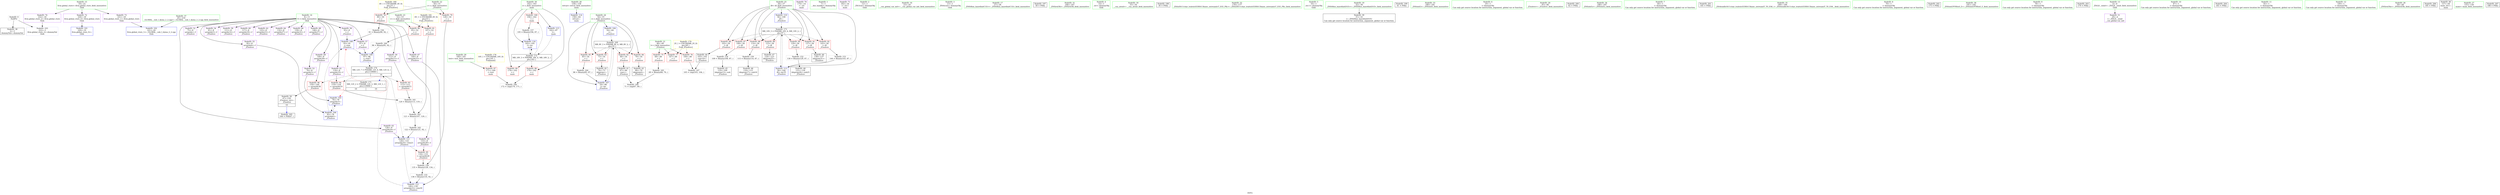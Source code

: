digraph "SVFG" {
	label="SVFG";

	Node0x5646b403aac0 [shape=record,color=grey,label="{NodeID: 0\nNullPtr}"];
	Node0x5646b403aac0 -> Node0x5646b404f560[style=solid];
	Node0x5646b403aac0 -> Node0x5646b40503f0[style=solid];
	Node0x5646b40606f0 [shape=record,color=yellow,style=double,label="{NodeID: 180\n4V_1 = ENCHI(MR_4V_0)\npts\{51 \}\nFun[_Z5solvev]}"];
	Node0x5646b40606f0 -> Node0x5646b40526f0[style=dashed];
	Node0x5646b40606f0 -> Node0x5646b40527c0[style=dashed];
	Node0x5646b404feb0 [shape=record,color=red,label="{NodeID: 97\n171\<--160\n\<--test\nmain\n}"];
	Node0x5646b404feb0 -> Node0x5646b4058640[style=solid];
	Node0x5646b404dee0 [shape=record,color=green,label="{NodeID: 14\n8\<--11\nf\<--f_field_insensitive\nGlob }"];
	Node0x5646b404dee0 -> Node0x5646b4051140[style=solid];
	Node0x5646b404dee0 -> Node0x5646b4051210[style=solid];
	Node0x5646b404dee0 -> Node0x5646b40512e0[style=solid];
	Node0x5646b404dee0 -> Node0x5646b40513b0[style=solid];
	Node0x5646b404dee0 -> Node0x5646b4051480[style=solid];
	Node0x5646b404dee0 -> Node0x5646b4051550[style=solid];
	Node0x5646b404dee0 -> Node0x5646b4051620[style=solid];
	Node0x5646b404dee0 -> Node0x5646b40516f0[style=solid];
	Node0x5646b404dee0 -> Node0x5646b40517c0[style=solid];
	Node0x5646b404dee0 -> Node0x5646b4051890[style=solid];
	Node0x5646b404dee0 -> Node0x5646b4051960[style=solid];
	Node0x5646b404dee0 -> Node0x5646b4051a30[style=solid];
	Node0x5646b404dee0 -> Node0x5646b4051b00[style=solid];
	Node0x5646b404dee0 -> Node0x5646b4051bd0[style=solid];
	Node0x5646b404dee0 -> Node0x5646b4051ca0[style=solid];
	Node0x5646b404dee0 -> Node0x5646b4051d70[style=solid];
	Node0x5646b404dee0 -> Node0x5646b4051e40[style=solid];
	Node0x5646b404dee0 -> Node0x5646b4051f10[style=solid];
	Node0x5646b4050aa0 [shape=record,color=blue,label="{NodeID: 111\n126\<--122\narrayidx24\<--rem21\n_Z5solvev\n}"];
	Node0x5646b4050aa0 -> Node0x5646b40534c0[style=dashed];
	Node0x5646b4050aa0 -> Node0x5646b4050b70[style=dashed];
	Node0x5646b404ebf0 [shape=record,color=green,label="{NodeID: 28\n158\<--159\nretval\<--retval_field_insensitive\nmain\n}"];
	Node0x5646b404ebf0 -> Node0x5646b4050d10[style=solid];
	Node0x5646b404f900 [shape=record,color=black,label="{NodeID: 42\n74\<--73\nidxprom\<--\n_Z5solvev\n}"];
	Node0x5646b4051480 [shape=record,color=purple,label="{NodeID: 56\n93\<--8\n\<--f\n_Z5solvev\n}"];
	Node0x5646b4051480 -> Node0x5646b4050830[style=solid];
	Node0x5646b40572c0 [shape=record,color=grey,label="{NodeID: 153\n144 = Binary(143, 87, )\n}"];
	Node0x5646b40572c0 -> Node0x5646b4050c40[style=solid];
	Node0x5646b4051fe0 [shape=record,color=purple,label="{NodeID: 70\n174\<--14\n\<--.str\nmain\n}"];
	Node0x5646b40587c0 [shape=record,color=grey,label="{NodeID: 167\n105 = cmp(103, 104, )\n}"];
	Node0x5646b4052bd0 [shape=record,color=red,label="{NodeID: 84\n79\<--54\n\<--i\n_Z5solvev\n}"];
	Node0x5646b4052bd0 -> Node0x5646b404f9d0[style=solid];
	Node0x5646b403ac90 [shape=record,color=green,label="{NodeID: 1\n7\<--1\n__dso_handle\<--dummyObj\nGlob }"];
	Node0x5646b40607d0 [shape=record,color=yellow,style=double,label="{NodeID: 181\n6V_1 = ENCHI(MR_6V_0)\npts\{53 \}\nFun[_Z5solvev]}"];
	Node0x5646b40607d0 -> Node0x5646b4052890[style=dashed];
	Node0x5646b40607d0 -> Node0x5646b4052960[style=dashed];
	Node0x5646b404ff80 [shape=record,color=red,label="{NodeID: 98\n170\<--162\n\<--i\nmain\n}"];
	Node0x5646b404ff80 -> Node0x5646b4058640[style=solid];
	Node0x5646b404dfe0 [shape=record,color=green,label="{NodeID: 15\n18\<--22\nllvm.global_ctors\<--llvm.global_ctors_field_insensitive\nGlob }"];
	Node0x5646b404dfe0 -> Node0x5646b4052180[style=solid];
	Node0x5646b404dfe0 -> Node0x5646b4052280[style=solid];
	Node0x5646b404dfe0 -> Node0x5646b4052380[style=solid];
	Node0x5646b4050b70 [shape=record,color=blue,label="{NodeID: 112\n140\<--136\narrayidx33\<--rem30\n_Z5solvev\n}"];
	Node0x5646b4050b70 -> Node0x5646b405f320[style=dashed];
	Node0x5646b404ecc0 [shape=record,color=green,label="{NodeID: 29\n160\<--161\ntest\<--test_field_insensitive\nmain\n}"];
	Node0x5646b404ecc0 -> Node0x5646b404feb0[style=solid];
	Node0x5646b404f9d0 [shape=record,color=black,label="{NodeID: 43\n80\<--79\nidxprom4\<--\n_Z5solvev\n}"];
	Node0x5646b4051550 [shape=record,color=purple,label="{NodeID: 57\n97\<--8\n\<--f\n_Z5solvev\n}"];
	Node0x5646b4051550 -> Node0x5646b4050900[style=solid];
	Node0x5646b4057440 [shape=record,color=grey,label="{NodeID: 154\n109 = Binary(108, 87, )\n}"];
	Node0x5646b4057440 -> Node0x5646b404fb70[style=solid];
	Node0x5646b40520b0 [shape=record,color=purple,label="{NodeID: 71\n182\<--16\n\<--.str.1\nmain\n}"];
	Node0x5646b4058940 [shape=record,color=grey,label="{NodeID: 168\n71 = cmp(67, 69, )\n}"];
	Node0x5646b4052ca0 [shape=record,color=red,label="{NodeID: 85\n85\<--54\n\<--i\n_Z5solvev\n}"];
	Node0x5646b4052ca0 -> Node0x5646b4058340[style=solid];
	Node0x5646b404cf60 [shape=record,color=green,label="{NodeID: 2\n12\<--1\n_ZSt3cin\<--dummyObj\nGlob }"];
	Node0x5646b4050050 [shape=record,color=red,label="{NodeID: 99\n178\<--162\n\<--i\nmain\n}"];
	Node0x5646b404e0e0 [shape=record,color=green,label="{NodeID: 16\n23\<--24\n__cxx_global_var_init\<--__cxx_global_var_init_field_insensitive\n}"];
	Node0x5646b4050c40 [shape=record,color=blue,label="{NodeID: 113\n56\<--144\ni8\<--inc35\n_Z5solvev\n}"];
	Node0x5646b4050c40 -> Node0x5646b405ee20[style=dashed];
	Node0x5646b404ed90 [shape=record,color=green,label="{NodeID: 30\n162\<--163\ni\<--i_field_insensitive\nmain\n}"];
	Node0x5646b404ed90 -> Node0x5646b404ff80[style=solid];
	Node0x5646b404ed90 -> Node0x5646b4050050[style=solid];
	Node0x5646b404ed90 -> Node0x5646b4050120[style=solid];
	Node0x5646b404ed90 -> Node0x5646b40555b0[style=solid];
	Node0x5646b404ed90 -> Node0x5646b4055680[style=solid];
	Node0x5646b404faa0 [shape=record,color=black,label="{NodeID: 44\n103\<--102\nconv10\<--\n_Z5solvev\n}"];
	Node0x5646b404faa0 -> Node0x5646b40587c0[style=solid];
	Node0x5646b4051620 [shape=record,color=purple,label="{NodeID: 58\n111\<--8\narrayidx14\<--f\n_Z5solvev\n}"];
	Node0x5646b40575c0 [shape=record,color=grey,label="{NodeID: 155\n136 = Binary(135, 92, )\n}"];
	Node0x5646b40575c0 -> Node0x5646b4050b70[style=solid];
	Node0x5646b4052180 [shape=record,color=purple,label="{NodeID: 72\n220\<--18\nllvm.global_ctors_0\<--llvm.global_ctors\nGlob }"];
	Node0x5646b4052180 -> Node0x5646b40501f0[style=solid];
	Node0x5646b405da20 [shape=record,color=black,label="{NodeID: 169\nMR_8V_3 = PHI(MR_8V_4, MR_8V_2, )\npts\{55 \}\n}"];
	Node0x5646b405da20 -> Node0x5646b4052a30[style=dashed];
	Node0x5646b405da20 -> Node0x5646b4052b00[style=dashed];
	Node0x5646b405da20 -> Node0x5646b4052bd0[style=dashed];
	Node0x5646b405da20 -> Node0x5646b4052ca0[style=dashed];
	Node0x5646b405da20 -> Node0x5646b4050760[style=dashed];
	Node0x5646b4052d70 [shape=record,color=red,label="{NodeID: 86\n102\<--56\n\<--i8\n_Z5solvev\n}"];
	Node0x5646b4052d70 -> Node0x5646b404faa0[style=solid];
	Node0x5646b404cff0 [shape=record,color=green,label="{NodeID: 3\n13\<--1\n_ZSt4cout\<--dummyObj\nGlob }"];
	Node0x5646b4050120 [shape=record,color=red,label="{NodeID: 100\n194\<--162\n\<--i\nmain\n}"];
	Node0x5646b4050120 -> Node0x5646b40578c0[style=solid];
	Node0x5646b404e1e0 [shape=record,color=green,label="{NodeID: 17\n27\<--28\n_ZNSt8ios_base4InitC1Ev\<--_ZNSt8ios_base4InitC1Ev_field_insensitive\n}"];
	Node0x5646b3e38d80 [shape=record,color=black,label="{NodeID: 197\n58 = PHI()\n}"];
	Node0x5646b4050d10 [shape=record,color=blue,label="{NodeID: 114\n158\<--64\nretval\<--\nmain\n}"];
	Node0x5646b404ee60 [shape=record,color=green,label="{NodeID: 31\n166\<--167\n_ZNSirsERi\<--_ZNSirsERi_field_insensitive\n}"];
	Node0x5646b404fb70 [shape=record,color=black,label="{NodeID: 45\n110\<--109\nidxprom13\<--sub\n_Z5solvev\n}"];
	Node0x5646b40516f0 [shape=record,color=purple,label="{NodeID: 59\n112\<--8\narrayidx15\<--f\n_Z5solvev\n}"];
	Node0x5646b40516f0 -> Node0x5646b4053320[style=solid];
	Node0x5646b4057740 [shape=record,color=grey,label="{NodeID: 156\n135 = Binary(128, 134, )\n}"];
	Node0x5646b4057740 -> Node0x5646b40575c0[style=solid];
	Node0x5646b4052280 [shape=record,color=purple,label="{NodeID: 73\n221\<--18\nllvm.global_ctors_1\<--llvm.global_ctors\nGlob }"];
	Node0x5646b4052280 -> Node0x5646b40502f0[style=solid];
	Node0x5646b4052e40 [shape=record,color=red,label="{NodeID: 87\n108\<--56\n\<--i8\n_Z5solvev\n}"];
	Node0x5646b4052e40 -> Node0x5646b4057440[style=solid];
	Node0x5646b404d080 [shape=record,color=green,label="{NodeID: 4\n14\<--1\n.str\<--dummyObj\nGlob }"];
	Node0x5646b40501f0 [shape=record,color=blue,label="{NodeID: 101\n220\<--19\nllvm.global_ctors_0\<--\nGlob }"];
	Node0x5646b404e2e0 [shape=record,color=green,label="{NodeID: 18\n33\<--34\n__cxa_atexit\<--__cxa_atexit_field_insensitive\n}"];
	Node0x5646b40683c0 [shape=record,color=black,label="{NodeID: 198\n30 = PHI()\n}"];
	Node0x5646b40555b0 [shape=record,color=blue,label="{NodeID: 115\n162\<--87\ni\<--\nmain\n}"];
	Node0x5646b40555b0 -> Node0x5646b405e920[style=dashed];
	Node0x5646b404ef60 [shape=record,color=green,label="{NodeID: 32\n176\<--177\n_ZStlsISt11char_traitsIcEERSt13basic_ostreamIcT_ES5_PKc\<--_ZStlsISt11char_traitsIcEERSt13basic_ostreamIcT_ES5_PKc_field_insensitive\n}"];
	Node0x5646b404fc40 [shape=record,color=black,label="{NodeID: 46\n116\<--115\nidxprom17\<--sub16\n_Z5solvev\n}"];
	Node0x5646b40517c0 [shape=record,color=purple,label="{NodeID: 60\n117\<--8\narrayidx18\<--f\n_Z5solvev\n}"];
	Node0x5646b40578c0 [shape=record,color=grey,label="{NodeID: 157\n195 = Binary(194, 87, )\n}"];
	Node0x5646b40578c0 -> Node0x5646b4055680[style=solid];
	Node0x5646b4052380 [shape=record,color=purple,label="{NodeID: 74\n222\<--18\nllvm.global_ctors_2\<--llvm.global_ctors\nGlob }"];
	Node0x5646b4052380 -> Node0x5646b40503f0[style=solid];
	Node0x5646b405e420 [shape=record,color=black,label="{NodeID: 171\nMR_12V_2 = PHI(MR_12V_3, MR_12V_1, )\npts\{110000 \}\n|{<s0>10|<s1>10}}"];
	Node0x5646b405e420:s0 -> Node0x5646b40505c0[style=dashed,color=red];
	Node0x5646b405e420:s1 -> Node0x5646b4050830[style=dashed,color=red];
	Node0x5646b4052f10 [shape=record,color=red,label="{NodeID: 88\n114\<--56\n\<--i8\n_Z5solvev\n}"];
	Node0x5646b4052f10 -> Node0x5646b4057bc0[style=solid];
	Node0x5646b404d110 [shape=record,color=green,label="{NodeID: 5\n16\<--1\n.str.1\<--dummyObj\nGlob }"];
	Node0x5646b40502f0 [shape=record,color=blue,label="{NodeID: 102\n221\<--20\nllvm.global_ctors_1\<--_GLOBAL__sub_I_dyma_2_2.cpp\nGlob }"];
	Node0x5646b404e3e0 [shape=record,color=green,label="{NodeID: 19\n32\<--38\n_ZNSt8ios_base4InitD1Ev\<--_ZNSt8ios_base4InitD1Ev_field_insensitive\n}"];
	Node0x5646b404e3e0 -> Node0x5646b404f660[style=solid];
	Node0x5646b4068490 [shape=record,color=black,label="{NodeID: 199\n61 = PHI()\n}"];
	Node0x5646b4055680 [shape=record,color=blue,label="{NodeID: 116\n162\<--195\ni\<--inc\nmain\n}"];
	Node0x5646b4055680 -> Node0x5646b405e920[style=dashed];
	Node0x5646b404f060 [shape=record,color=green,label="{NodeID: 33\n180\<--181\n_ZNSolsEi\<--_ZNSolsEi_field_insensitive\n}"];
	Node0x5646b404fd10 [shape=record,color=black,label="{NodeID: 47\n124\<--123\nidxprom22\<--\n_Z5solvev\n}"];
	Node0x5646b4051890 [shape=record,color=purple,label="{NodeID: 61\n118\<--8\narrayidx19\<--f\n_Z5solvev\n}"];
	Node0x5646b4051890 -> Node0x5646b40533f0[style=solid];
	Node0x5646b4057a40 [shape=record,color=grey,label="{NodeID: 158\n91 = Binary(90, 92, )\n}"];
	Node0x5646b4057a40 -> Node0x5646b4050830[style=solid];
	Node0x5646b4052480 [shape=record,color=red,label="{NodeID: 75\n68\<--48\n\<--l\n_Z5solvev\n}"];
	Node0x5646b4052480 -> Node0x5646b40584c0[style=solid];
	Node0x5646b405e920 [shape=record,color=black,label="{NodeID: 172\nMR_18V_3 = PHI(MR_18V_4, MR_18V_2, )\npts\{163 \}\n}"];
	Node0x5646b405e920 -> Node0x5646b404ff80[style=dashed];
	Node0x5646b405e920 -> Node0x5646b4050050[style=dashed];
	Node0x5646b405e920 -> Node0x5646b4050120[style=dashed];
	Node0x5646b405e920 -> Node0x5646b4055680[style=dashed];
	Node0x5646b4052fe0 [shape=record,color=red,label="{NodeID: 89\n123\<--56\n\<--i8\n_Z5solvev\n}"];
	Node0x5646b4052fe0 -> Node0x5646b404fd10[style=solid];
	Node0x5646b404d950 [shape=record,color=green,label="{NodeID: 6\n19\<--1\n\<--dummyObj\nCan only get source location for instruction, argument, global var or function.}"];
	Node0x5646b40503f0 [shape=record,color=blue, style = dotted,label="{NodeID: 103\n222\<--3\nllvm.global_ctors_2\<--dummyVal\nGlob }"];
	Node0x5646b404e4e0 [shape=record,color=green,label="{NodeID: 20\n45\<--46\n_Z5solvev\<--_Z5solvev_field_insensitive\n}"];
	Node0x5646b4068fb0 [shape=record,color=black,label="{NodeID: 200\n62 = PHI()\n}"];
	Node0x5646b404f160 [shape=record,color=green,label="{NodeID: 34\n186\<--187\n_ZNSolsEx\<--_ZNSolsEx_field_insensitive\n}"];
	Node0x5646b4050e00 [shape=record,color=black,label="{NodeID: 48\n131\<--130\nidxprom26\<--sub25\n_Z5solvev\n}"];
	Node0x5646b4051960 [shape=record,color=purple,label="{NodeID: 62\n125\<--8\narrayidx23\<--f\n_Z5solvev\n}"];
	Node0x5646b4057bc0 [shape=record,color=grey,label="{NodeID: 159\n115 = Binary(114, 87, )\n}"];
	Node0x5646b4057bc0 -> Node0x5646b404fc40[style=solid];
	Node0x5646b4052550 [shape=record,color=red,label="{NodeID: 76\n104\<--48\n\<--l\n_Z5solvev\n}"];
	Node0x5646b4052550 -> Node0x5646b40587c0[style=solid];
	Node0x5646b405ee20 [shape=record,color=black,label="{NodeID: 173\nMR_10V_3 = PHI(MR_10V_4, MR_10V_2, )\npts\{57 \}\n}"];
	Node0x5646b405ee20 -> Node0x5646b4052d70[style=dashed];
	Node0x5646b405ee20 -> Node0x5646b4052e40[style=dashed];
	Node0x5646b405ee20 -> Node0x5646b4052f10[style=dashed];
	Node0x5646b405ee20 -> Node0x5646b4052fe0[style=dashed];
	Node0x5646b405ee20 -> Node0x5646b40530b0[style=dashed];
	Node0x5646b405ee20 -> Node0x5646b4053180[style=dashed];
	Node0x5646b405ee20 -> Node0x5646b4053250[style=dashed];
	Node0x5646b405ee20 -> Node0x5646b4050c40[style=dashed];
	Node0x5646b40530b0 [shape=record,color=red,label="{NodeID: 90\n129\<--56\n\<--i8\n_Z5solvev\n}"];
	Node0x5646b40530b0 -> Node0x5646b4057140[style=solid];
	Node0x5646b404d9e0 [shape=record,color=green,label="{NodeID: 7\n64\<--1\n\<--dummyObj\nCan only get source location for instruction, argument, global var or function.}"];
	Node0x5646b40504f0 [shape=record,color=blue,label="{NodeID: 104\n54\<--64\ni\<--\n_Z5solvev\n}"];
	Node0x5646b40504f0 -> Node0x5646b405da20[style=dashed];
	Node0x5646b404e5e0 [shape=record,color=green,label="{NodeID: 21\n48\<--49\nl\<--l_field_insensitive\n_Z5solvev\n}"];
	Node0x5646b404e5e0 -> Node0x5646b4052480[style=solid];
	Node0x5646b404e5e0 -> Node0x5646b4052550[style=solid];
	Node0x5646b404e5e0 -> Node0x5646b4052620[style=solid];
	Node0x5646b4069080 [shape=record,color=black,label="{NodeID: 201\n165 = PHI()\n}"];
	Node0x5646b404f260 [shape=record,color=green,label="{NodeID: 35\n189\<--190\n_ZSt4endlIcSt11char_traitsIcEERSt13basic_ostreamIT_T0_ES6_\<--_ZSt4endlIcSt11char_traitsIcEERSt13basic_ostreamIT_T0_ES6__field_insensitive\n}"];
	Node0x5646b4050ed0 [shape=record,color=black,label="{NodeID: 49\n138\<--137\nidxprom31\<--\n_Z5solvev\n}"];
	Node0x5646b4051a30 [shape=record,color=purple,label="{NodeID: 63\n126\<--8\narrayidx24\<--f\n_Z5solvev\n}"];
	Node0x5646b4051a30 -> Node0x5646b4050aa0[style=solid];
	Node0x5646b4057d40 [shape=record,color=grey,label="{NodeID: 160\n96 = Binary(95, 92, )\n}"];
	Node0x5646b4057d40 -> Node0x5646b4050900[style=solid];
	Node0x5646b4052620 [shape=record,color=red,label="{NodeID: 77\n147\<--48\n\<--l\n_Z5solvev\n}"];
	Node0x5646b405f320 [shape=record,color=black,label="{NodeID: 174\nMR_12V_7 = PHI(MR_12V_9, MR_12V_6, )\npts\{110000 \}\n|{|<s4>10}}"];
	Node0x5646b405f320 -> Node0x5646b4053320[style=dashed];
	Node0x5646b405f320 -> Node0x5646b40533f0[style=dashed];
	Node0x5646b405f320 -> Node0x5646b404fde0[style=dashed];
	Node0x5646b405f320 -> Node0x5646b4050aa0[style=dashed];
	Node0x5646b405f320:s4 -> Node0x5646b405e420[style=dashed,color=blue];
	Node0x5646b4053180 [shape=record,color=red,label="{NodeID: 91\n137\<--56\n\<--i8\n_Z5solvev\n}"];
	Node0x5646b4053180 -> Node0x5646b4050ed0[style=solid];
	Node0x5646b404da70 [shape=record,color=green,label="{NodeID: 8\n70\<--1\n\<--dummyObj\nCan only get source location for instruction, argument, global var or function.}"];
	Node0x5646b40505c0 [shape=record,color=blue,label="{NodeID: 105\n76\<--78\narrayidx3\<--\n_Z5solvev\n}"];
	Node0x5646b40505c0 -> Node0x5646b4050690[style=dashed];
	Node0x5646b404e6b0 [shape=record,color=green,label="{NodeID: 22\n50\<--51\nc\<--c_field_insensitive\n_Z5solvev\n}"];
	Node0x5646b404e6b0 -> Node0x5646b40526f0[style=solid];
	Node0x5646b404e6b0 -> Node0x5646b40527c0[style=solid];
	Node0x5646b4069150 [shape=record,color=black,label="{NodeID: 202\n175 = PHI()\n}"];
	Node0x5646b404f360 [shape=record,color=green,label="{NodeID: 36\n191\<--192\n_ZNSolsEPFRSoS_E\<--_ZNSolsEPFRSoS_E_field_insensitive\n}"];
	Node0x5646b4050fa0 [shape=record,color=black,label="{NodeID: 50\n47\<--150\n_Z5solvev_ret\<--\n_Z5solvev\n|{<s0>10}}"];
	Node0x5646b4050fa0:s0 -> Node0x5646b40694b0[style=solid,color=blue];
	Node0x5646b4051b00 [shape=record,color=purple,label="{NodeID: 64\n132\<--8\narrayidx27\<--f\n_Z5solvev\n}"];
	Node0x5646b4057ec0 [shape=record,color=grey,label="{NodeID: 161\n120 = Binary(113, 119, )\n}"];
	Node0x5646b4057ec0 -> Node0x5646b40581c0[style=solid];
	Node0x5646b40526f0 [shape=record,color=red,label="{NodeID: 78\n90\<--50\n\<--c\n_Z5solvev\n}"];
	Node0x5646b40526f0 -> Node0x5646b4057a40[style=solid];
	Node0x5646b4053250 [shape=record,color=red,label="{NodeID: 92\n143\<--56\n\<--i8\n_Z5solvev\n}"];
	Node0x5646b4053250 -> Node0x5646b40572c0[style=solid];
	Node0x5646b404db00 [shape=record,color=green,label="{NodeID: 9\n78\<--1\n\<--dummyObj\nCan only get source location for instruction, argument, global var or function.}"];
	Node0x5646b4050690 [shape=record,color=blue,label="{NodeID: 106\n82\<--78\narrayidx6\<--\n_Z5solvev\n}"];
	Node0x5646b4050690 -> Node0x5646b40505c0[style=dashed];
	Node0x5646b4050690 -> Node0x5646b4050830[style=dashed];
	Node0x5646b404e780 [shape=record,color=green,label="{NodeID: 23\n52\<--53\nv\<--v_field_insensitive\n_Z5solvev\n}"];
	Node0x5646b404e780 -> Node0x5646b4052890[style=solid];
	Node0x5646b404e780 -> Node0x5646b4052960[style=solid];
	Node0x5646b40692b0 [shape=record,color=black,label="{NodeID: 203\n179 = PHI()\n}"];
	Node0x5646b404f460 [shape=record,color=green,label="{NodeID: 37\n20\<--216\n_GLOBAL__sub_I_dyma_2_2.cpp\<--_GLOBAL__sub_I_dyma_2_2.cpp_field_insensitive\n}"];
	Node0x5646b404f460 -> Node0x5646b40502f0[style=solid];
	Node0x5646b4051070 [shape=record,color=purple,label="{NodeID: 51\n29\<--4\n\<--_ZStL8__ioinit\n__cxx_global_var_init\n}"];
	Node0x5646b4051bd0 [shape=record,color=purple,label="{NodeID: 65\n133\<--8\narrayidx28\<--f\n_Z5solvev\n}"];
	Node0x5646b4051bd0 -> Node0x5646b40534c0[style=solid];
	Node0x5646b4058040 [shape=record,color=grey,label="{NodeID: 162\n122 = Binary(121, 92, )\n}"];
	Node0x5646b4058040 -> Node0x5646b4050aa0[style=solid];
	Node0x5646b40527c0 [shape=record,color=red,label="{NodeID: 79\n128\<--50\n\<--c\n_Z5solvev\n}"];
	Node0x5646b40527c0 -> Node0x5646b4057740[style=solid];
	Node0x5646b4060340 [shape=record,color=yellow,style=double,label="{NodeID: 176\n16V_1 = ENCHI(MR_16V_0)\npts\{161 \}\nFun[main]}"];
	Node0x5646b4060340 -> Node0x5646b404feb0[style=dashed];
	Node0x5646b4053320 [shape=record,color=red,label="{NodeID: 93\n113\<--112\n\<--arrayidx15\n_Z5solvev\n}"];
	Node0x5646b4053320 -> Node0x5646b4057ec0[style=solid];
	Node0x5646b404db90 [shape=record,color=green,label="{NodeID: 10\n87\<--1\n\<--dummyObj\nCan only get source location for instruction, argument, global var or function.}"];
	Node0x5646b4050760 [shape=record,color=blue,label="{NodeID: 107\n54\<--86\ni\<--inc\n_Z5solvev\n}"];
	Node0x5646b4050760 -> Node0x5646b405da20[style=dashed];
	Node0x5646b404e850 [shape=record,color=green,label="{NodeID: 24\n54\<--55\ni\<--i_field_insensitive\n_Z5solvev\n}"];
	Node0x5646b404e850 -> Node0x5646b4052a30[style=solid];
	Node0x5646b404e850 -> Node0x5646b4052b00[style=solid];
	Node0x5646b404e850 -> Node0x5646b4052bd0[style=solid];
	Node0x5646b404e850 -> Node0x5646b4052ca0[style=solid];
	Node0x5646b404e850 -> Node0x5646b40504f0[style=solid];
	Node0x5646b404e850 -> Node0x5646b4050760[style=solid];
	Node0x5646b40693b0 [shape=record,color=black,label="{NodeID: 204\n183 = PHI()\n}"];
	Node0x5646b404f560 [shape=record,color=black,label="{NodeID: 38\n2\<--3\ndummyVal\<--dummyVal\n}"];
	Node0x5646b4051140 [shape=record,color=purple,label="{NodeID: 52\n75\<--8\narrayidx\<--f\n_Z5solvev\n}"];
	Node0x5646b4051ca0 [shape=record,color=purple,label="{NodeID: 66\n139\<--8\narrayidx32\<--f\n_Z5solvev\n}"];
	Node0x5646b40581c0 [shape=record,color=grey,label="{NodeID: 163\n121 = Binary(107, 120, )\n}"];
	Node0x5646b40581c0 -> Node0x5646b4058040[style=solid];
	Node0x5646b4052890 [shape=record,color=red,label="{NodeID: 80\n95\<--52\n\<--v\n_Z5solvev\n}"];
	Node0x5646b4052890 -> Node0x5646b4057d40[style=solid];
	Node0x5646b40533f0 [shape=record,color=red,label="{NodeID: 94\n119\<--118\n\<--arrayidx19\n_Z5solvev\n}"];
	Node0x5646b40533f0 -> Node0x5646b4057ec0[style=solid];
	Node0x5646b404dc20 [shape=record,color=green,label="{NodeID: 11\n92\<--1\n\<--dummyObj\nCan only get source location for instruction, argument, global var or function.}"];
	Node0x5646b4050830 [shape=record,color=blue,label="{NodeID: 108\n93\<--91\n\<--rem\n_Z5solvev\n}"];
	Node0x5646b4050830 -> Node0x5646b4050900[style=dashed];
	Node0x5646b404e920 [shape=record,color=green,label="{NodeID: 25\n56\<--57\ni8\<--i8_field_insensitive\n_Z5solvev\n}"];
	Node0x5646b404e920 -> Node0x5646b4052d70[style=solid];
	Node0x5646b404e920 -> Node0x5646b4052e40[style=solid];
	Node0x5646b404e920 -> Node0x5646b4052f10[style=solid];
	Node0x5646b404e920 -> Node0x5646b4052fe0[style=solid];
	Node0x5646b404e920 -> Node0x5646b40530b0[style=solid];
	Node0x5646b404e920 -> Node0x5646b4053180[style=solid];
	Node0x5646b404e920 -> Node0x5646b4053250[style=solid];
	Node0x5646b404e920 -> Node0x5646b40509d0[style=solid];
	Node0x5646b404e920 -> Node0x5646b4050c40[style=solid];
	Node0x5646b40694b0 [shape=record,color=black,label="{NodeID: 205\n184 = PHI(47, )\n}"];
	Node0x5646b404f660 [shape=record,color=black,label="{NodeID: 39\n31\<--32\n\<--_ZNSt8ios_base4InitD1Ev\nCan only get source location for instruction, argument, global var or function.}"];
	Node0x5646b4051210 [shape=record,color=purple,label="{NodeID: 53\n76\<--8\narrayidx3\<--f\n_Z5solvev\n}"];
	Node0x5646b4051210 -> Node0x5646b40505c0[style=solid];
	Node0x5646b4051d70 [shape=record,color=purple,label="{NodeID: 67\n140\<--8\narrayidx33\<--f\n_Z5solvev\n}"];
	Node0x5646b4051d70 -> Node0x5646b4050b70[style=solid];
	Node0x5646b4058340 [shape=record,color=grey,label="{NodeID: 164\n86 = Binary(85, 87, )\n}"];
	Node0x5646b4058340 -> Node0x5646b4050760[style=solid];
	Node0x5646b4052960 [shape=record,color=red,label="{NodeID: 81\n107\<--52\n\<--v\n_Z5solvev\n}"];
	Node0x5646b4052960 -> Node0x5646b40581c0[style=solid];
	Node0x5646b40534c0 [shape=record,color=red,label="{NodeID: 95\n134\<--133\n\<--arrayidx28\n_Z5solvev\n}"];
	Node0x5646b40534c0 -> Node0x5646b4057740[style=solid];
	Node0x5646b404dce0 [shape=record,color=green,label="{NodeID: 12\n100\<--1\n\<--dummyObj\nCan only get source location for instruction, argument, global var or function.}"];
	Node0x5646b4050900 [shape=record,color=blue,label="{NodeID: 109\n97\<--96\n\<--rem7\n_Z5solvev\n}"];
	Node0x5646b4050900 -> Node0x5646b405f320[style=dashed];
	Node0x5646b404e9f0 [shape=record,color=green,label="{NodeID: 26\n59\<--60\n_ZNSirsERx\<--_ZNSirsERx_field_insensitive\n}"];
	Node0x5646b4069640 [shape=record,color=black,label="{NodeID: 206\n185 = PHI()\n}"];
	Node0x5646b404f760 [shape=record,color=black,label="{NodeID: 40\n157\<--64\nmain_ret\<--\nmain\n}"];
	Node0x5646b40512e0 [shape=record,color=purple,label="{NodeID: 54\n81\<--8\narrayidx5\<--f\n_Z5solvev\n}"];
	Node0x5646b4051e40 [shape=record,color=purple,label="{NodeID: 68\n148\<--8\narrayidx37\<--f\n_Z5solvev\n}"];
	Node0x5646b40584c0 [shape=record,color=grey,label="{NodeID: 165\n69 = Binary(68, 70, )\n}"];
	Node0x5646b40584c0 -> Node0x5646b4058940[style=solid];
	Node0x5646b4052a30 [shape=record,color=red,label="{NodeID: 82\n66\<--54\n\<--i\n_Z5solvev\n}"];
	Node0x5646b4052a30 -> Node0x5646b404f830[style=solid];
	Node0x5646b40605e0 [shape=record,color=yellow,style=double,label="{NodeID: 179\n2V_1 = ENCHI(MR_2V_0)\npts\{49 \}\nFun[_Z5solvev]}"];
	Node0x5646b40605e0 -> Node0x5646b4052480[style=dashed];
	Node0x5646b40605e0 -> Node0x5646b4052550[style=dashed];
	Node0x5646b40605e0 -> Node0x5646b4052620[style=dashed];
	Node0x5646b404fde0 [shape=record,color=red,label="{NodeID: 96\n150\<--149\n\<--arrayidx38\n_Z5solvev\n}"];
	Node0x5646b404fde0 -> Node0x5646b4050fa0[style=solid];
	Node0x5646b404dde0 [shape=record,color=green,label="{NodeID: 13\n4\<--6\n_ZStL8__ioinit\<--_ZStL8__ioinit_field_insensitive\nGlob }"];
	Node0x5646b404dde0 -> Node0x5646b4051070[style=solid];
	Node0x5646b40509d0 [shape=record,color=blue,label="{NodeID: 110\n56\<--100\ni8\<--\n_Z5solvev\n}"];
	Node0x5646b40509d0 -> Node0x5646b405ee20[style=dashed];
	Node0x5646b404eaf0 [shape=record,color=green,label="{NodeID: 27\n155\<--156\nmain\<--main_field_insensitive\n}"];
	Node0x5646b4069710 [shape=record,color=black,label="{NodeID: 207\n188 = PHI()\n}"];
	Node0x5646b404f830 [shape=record,color=black,label="{NodeID: 41\n67\<--66\nconv\<--\n_Z5solvev\n}"];
	Node0x5646b404f830 -> Node0x5646b4058940[style=solid];
	Node0x5646b40513b0 [shape=record,color=purple,label="{NodeID: 55\n82\<--8\narrayidx6\<--f\n_Z5solvev\n}"];
	Node0x5646b40513b0 -> Node0x5646b4050690[style=solid];
	Node0x5646b4057140 [shape=record,color=grey,label="{NodeID: 152\n130 = Binary(129, 87, )\n}"];
	Node0x5646b4057140 -> Node0x5646b4050e00[style=solid];
	Node0x5646b4051f10 [shape=record,color=purple,label="{NodeID: 69\n149\<--8\narrayidx38\<--f\n_Z5solvev\n}"];
	Node0x5646b4051f10 -> Node0x5646b404fde0[style=solid];
	Node0x5646b4058640 [shape=record,color=grey,label="{NodeID: 166\n172 = cmp(170, 171, )\n}"];
	Node0x5646b4052b00 [shape=record,color=red,label="{NodeID: 83\n73\<--54\n\<--i\n_Z5solvev\n}"];
	Node0x5646b4052b00 -> Node0x5646b404f900[style=solid];
}
